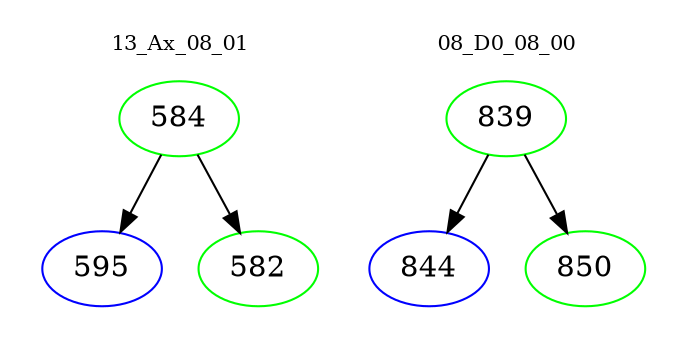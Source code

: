 digraph{
subgraph cluster_0 {
color = white
label = "13_Ax_08_01";
fontsize=10;
T0_584 [label="584", color="green"]
T0_584 -> T0_595 [color="black"]
T0_595 [label="595", color="blue"]
T0_584 -> T0_582 [color="black"]
T0_582 [label="582", color="green"]
}
subgraph cluster_1 {
color = white
label = "08_D0_08_00";
fontsize=10;
T1_839 [label="839", color="green"]
T1_839 -> T1_844 [color="black"]
T1_844 [label="844", color="blue"]
T1_839 -> T1_850 [color="black"]
T1_850 [label="850", color="green"]
}
}

